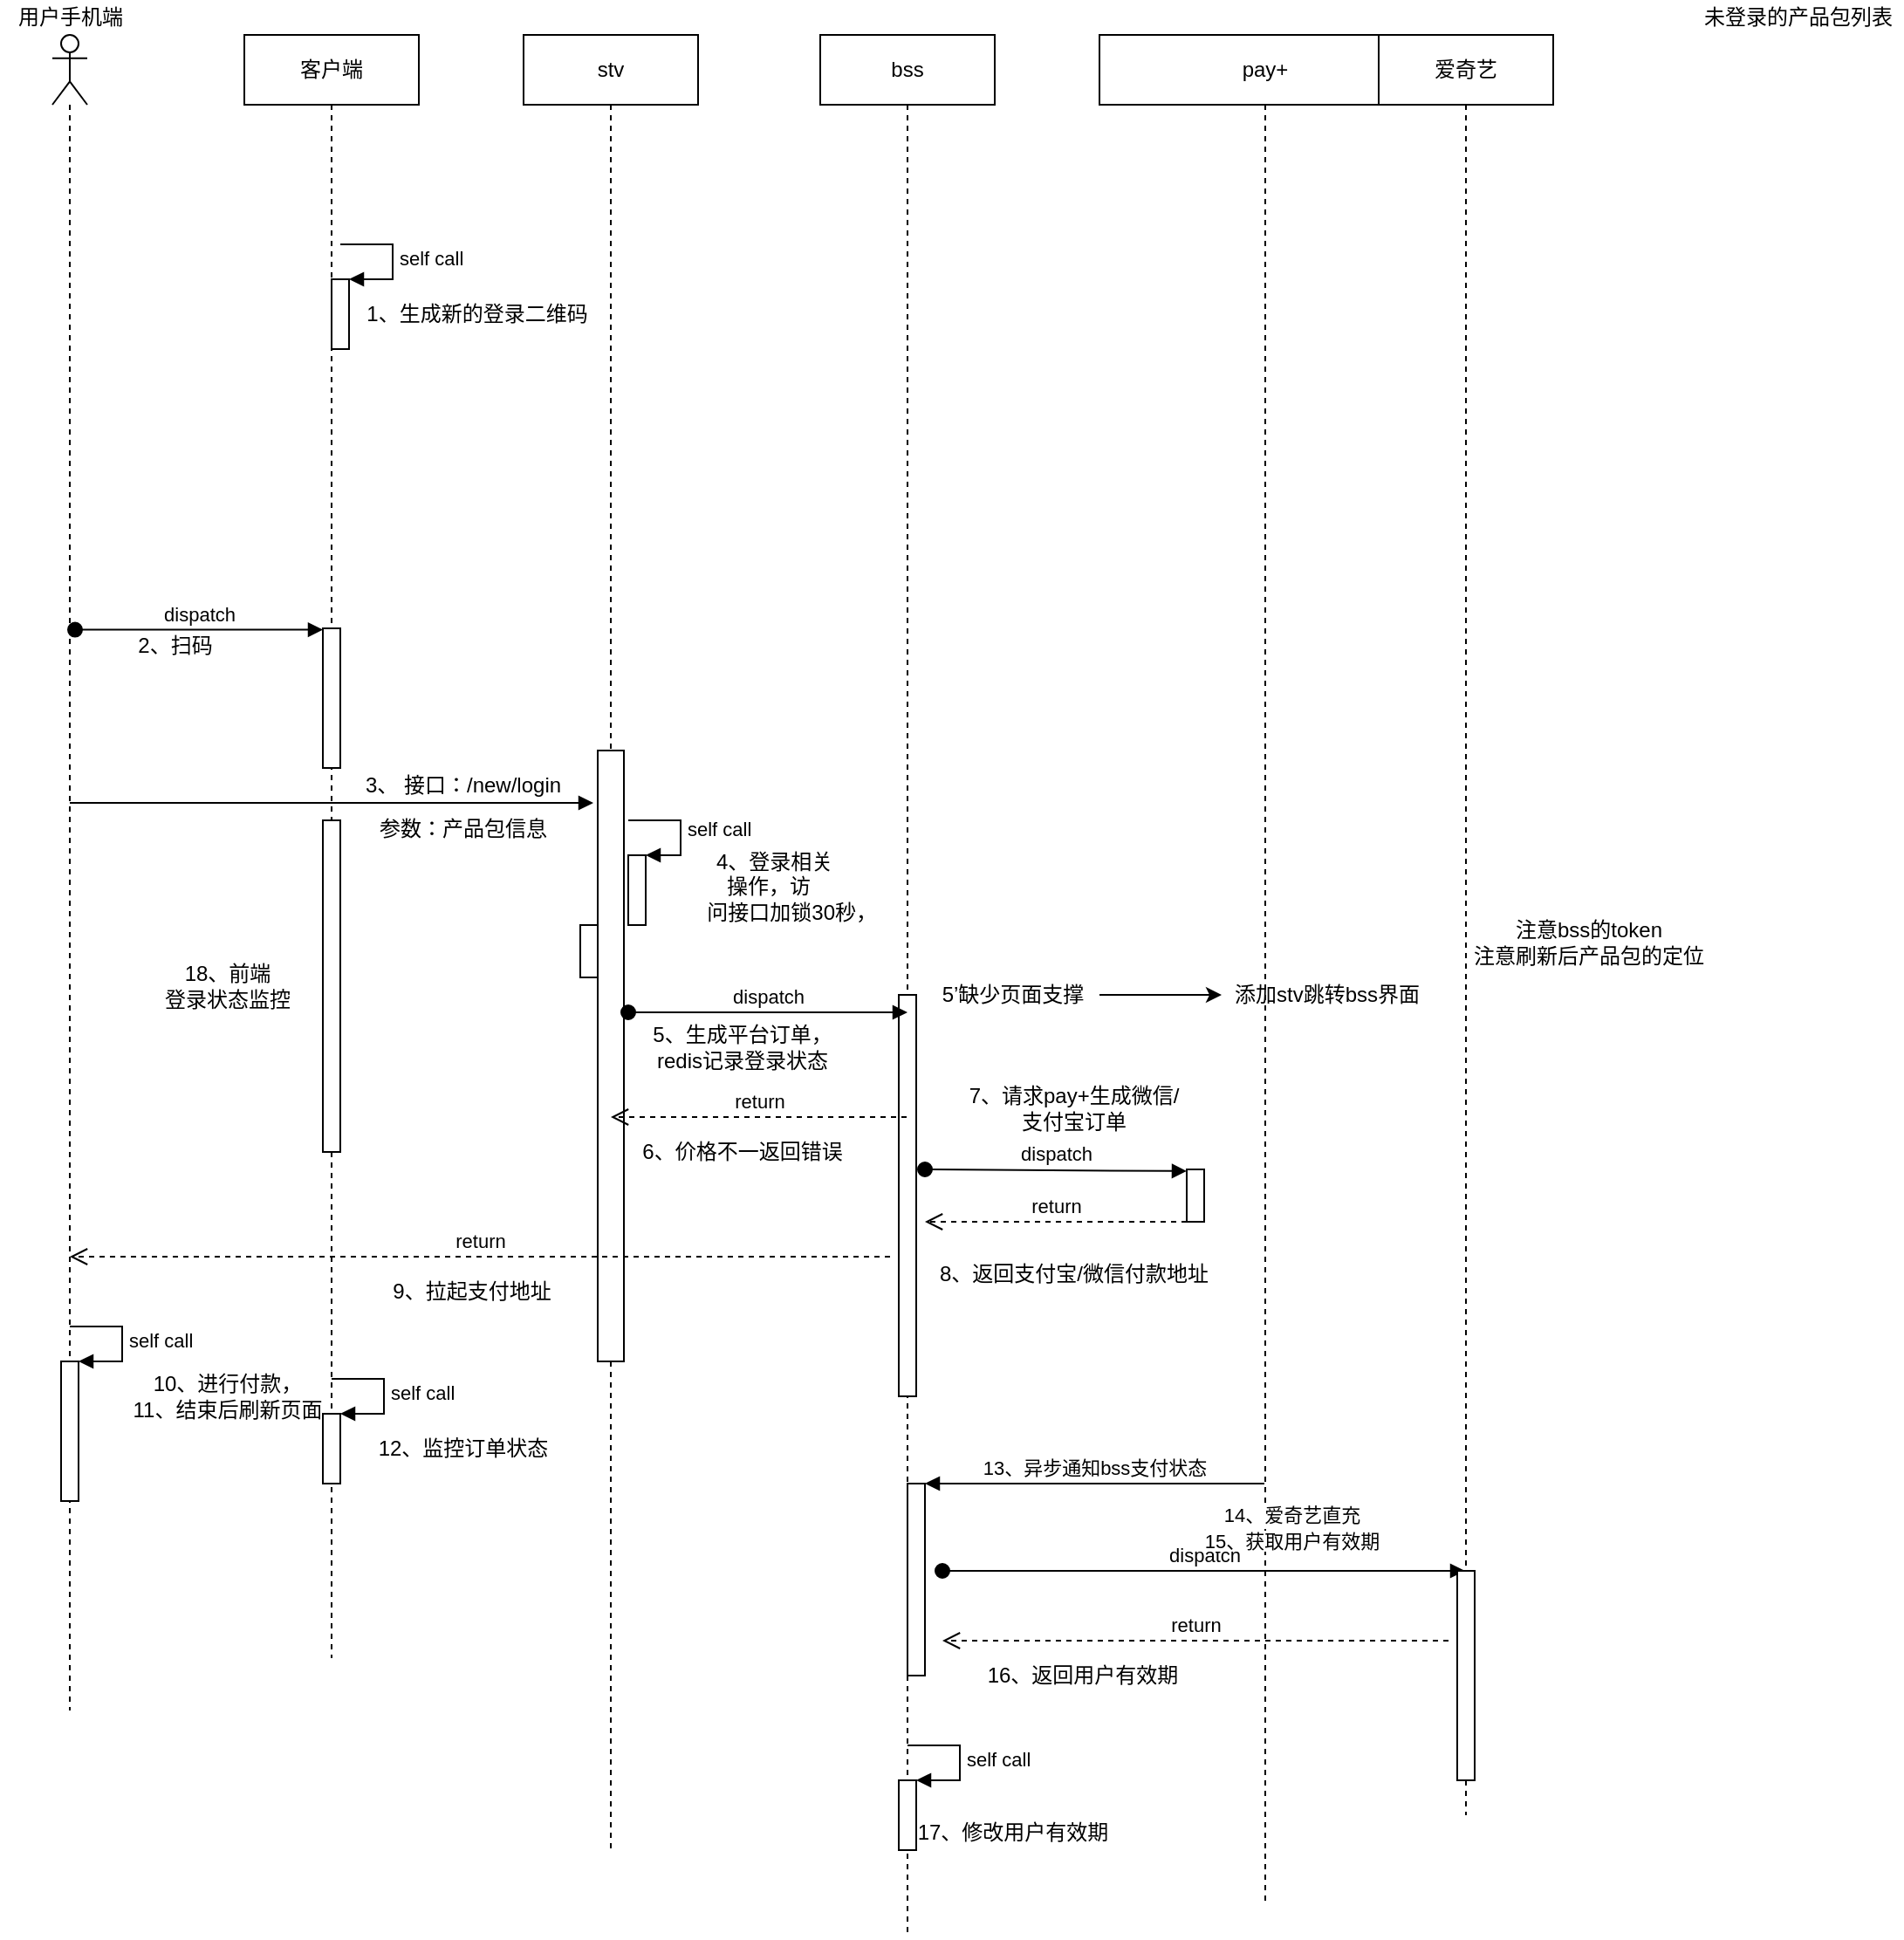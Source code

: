 <mxfile version="15.2.9" type="github"><diagram id="lCQWhGqB4WknLP3EKZgr" name="Page-1"><mxGraphModel dx="1022" dy="436" grid="1" gridSize="10" guides="1" tooltips="1" connect="1" arrows="1" fold="1" page="1" pageScale="1" pageWidth="1200" pageHeight="1920" math="0" shadow="0"><root><mxCell id="0"/><mxCell id="1" parent="0"/><mxCell id="JmUaEBKxIcPKZTg0p1bL-3" value="" style="shape=umlLifeline;participant=umlActor;perimeter=lifelinePerimeter;whiteSpace=wrap;html=1;container=1;collapsible=0;recursiveResize=0;verticalAlign=top;spacingTop=36;outlineConnect=0;" parent="1" vertex="1"><mxGeometry x="70" y="40" width="20" height="960" as="geometry"/></mxCell><mxCell id="JmUaEBKxIcPKZTg0p1bL-58" value="" style="html=1;points=[];perimeter=orthogonalPerimeter;" parent="JmUaEBKxIcPKZTg0p1bL-3" vertex="1"><mxGeometry x="5" y="760" width="10" height="80" as="geometry"/></mxCell><mxCell id="JmUaEBKxIcPKZTg0p1bL-59" value="self call" style="edgeStyle=orthogonalEdgeStyle;html=1;align=left;spacingLeft=2;endArrow=block;rounded=0;entryX=1;entryY=0;" parent="JmUaEBKxIcPKZTg0p1bL-3" target="JmUaEBKxIcPKZTg0p1bL-58" edge="1"><mxGeometry relative="1" as="geometry"><mxPoint x="10" y="740" as="sourcePoint"/><Array as="points"><mxPoint x="40" y="740"/></Array></mxGeometry></mxCell><mxCell id="JmUaEBKxIcPKZTg0p1bL-4" value="客户端" style="shape=umlLifeline;perimeter=lifelinePerimeter;whiteSpace=wrap;html=1;container=1;collapsible=0;recursiveResize=0;outlineConnect=0;" parent="1" vertex="1"><mxGeometry x="180" y="40" width="100" height="930" as="geometry"/></mxCell><mxCell id="JmUaEBKxIcPKZTg0p1bL-28" value="" style="html=1;points=[];perimeter=orthogonalPerimeter;" parent="JmUaEBKxIcPKZTg0p1bL-4" vertex="1"><mxGeometry x="45" y="450" width="10" height="190" as="geometry"/></mxCell><mxCell id="JmUaEBKxIcPKZTg0p1bL-62" value="" style="html=1;points=[];perimeter=orthogonalPerimeter;" parent="JmUaEBKxIcPKZTg0p1bL-4" vertex="1"><mxGeometry x="45" y="790" width="10" height="40" as="geometry"/></mxCell><mxCell id="JmUaEBKxIcPKZTg0p1bL-63" value="self call" style="edgeStyle=orthogonalEdgeStyle;html=1;align=left;spacingLeft=2;endArrow=block;rounded=0;entryX=1;entryY=0;" parent="JmUaEBKxIcPKZTg0p1bL-4" target="JmUaEBKxIcPKZTg0p1bL-62" edge="1"><mxGeometry relative="1" as="geometry"><mxPoint x="50" y="770" as="sourcePoint"/><Array as="points"><mxPoint x="80" y="770"/></Array></mxGeometry></mxCell><mxCell id="JmUaEBKxIcPKZTg0p1bL-77" value="" style="html=1;points=[];perimeter=orthogonalPerimeter;" parent="JmUaEBKxIcPKZTg0p1bL-4" vertex="1"><mxGeometry x="50" y="140" width="10" height="40" as="geometry"/></mxCell><mxCell id="JmUaEBKxIcPKZTg0p1bL-78" value="self call" style="edgeStyle=orthogonalEdgeStyle;html=1;align=left;spacingLeft=2;endArrow=block;rounded=0;entryX=1;entryY=0;" parent="JmUaEBKxIcPKZTg0p1bL-4" target="JmUaEBKxIcPKZTg0p1bL-77" edge="1"><mxGeometry relative="1" as="geometry"><mxPoint x="55" y="120" as="sourcePoint"/><Array as="points"><mxPoint x="85" y="120"/></Array></mxGeometry></mxCell><mxCell id="JmUaEBKxIcPKZTg0p1bL-80" value="" style="html=1;points=[];perimeter=orthogonalPerimeter;" parent="JmUaEBKxIcPKZTg0p1bL-4" vertex="1"><mxGeometry x="45" y="340" width="10" height="80" as="geometry"/></mxCell><mxCell id="JmUaEBKxIcPKZTg0p1bL-5" value="stv" style="shape=umlLifeline;perimeter=lifelinePerimeter;whiteSpace=wrap;html=1;container=1;collapsible=0;recursiveResize=0;outlineConnect=0;" parent="1" vertex="1"><mxGeometry x="340" y="40" width="100" height="1040" as="geometry"/></mxCell><mxCell id="JmUaEBKxIcPKZTg0p1bL-30" value="" style="html=1;points=[];perimeter=orthogonalPerimeter;fontFamily=Helvetica;fontSize=12;fontColor=#000000;align=center;strokeColor=#000000;fillColor=#ffffff;" parent="JmUaEBKxIcPKZTg0p1bL-5" vertex="1"><mxGeometry x="42.5" y="410" width="15" height="350" as="geometry"/></mxCell><mxCell id="JmUaEBKxIcPKZTg0p1bL-29" value="" style="html=1;verticalAlign=bottom;endArrow=block;" parent="JmUaEBKxIcPKZTg0p1bL-5" source="JmUaEBKxIcPKZTg0p1bL-3" edge="1"><mxGeometry width="80" relative="1" as="geometry"><mxPoint x="-105" y="440" as="sourcePoint"/><mxPoint x="40" y="440" as="targetPoint"/></mxGeometry></mxCell><mxCell id="JmUaEBKxIcPKZTg0p1bL-45" value="self call" style="edgeStyle=orthogonalEdgeStyle;html=1;align=left;spacingLeft=2;endArrow=block;rounded=0;entryX=1;entryY=0;" parent="JmUaEBKxIcPKZTg0p1bL-5" target="JmUaEBKxIcPKZTg0p1bL-44" edge="1"><mxGeometry relative="1" as="geometry"><mxPoint x="60" y="450" as="sourcePoint"/><Array as="points"><mxPoint x="90" y="450"/></Array></mxGeometry></mxCell><mxCell id="JmUaEBKxIcPKZTg0p1bL-44" value="" style="html=1;points=[];perimeter=orthogonalPerimeter;" parent="JmUaEBKxIcPKZTg0p1bL-5" vertex="1"><mxGeometry x="60" y="470" width="10" height="40" as="geometry"/></mxCell><mxCell id="JmUaEBKxIcPKZTg0p1bL-92" value="" style="html=1;points=[];perimeter=orthogonalPerimeter;" parent="JmUaEBKxIcPKZTg0p1bL-5" vertex="1"><mxGeometry x="32.5" y="510" width="10" height="30" as="geometry"/></mxCell><mxCell id="JmUaEBKxIcPKZTg0p1bL-6" value="bss" style="shape=umlLifeline;perimeter=lifelinePerimeter;whiteSpace=wrap;html=1;container=1;collapsible=0;recursiveResize=0;outlineConnect=0;" parent="1" vertex="1"><mxGeometry x="510" y="40" width="100" height="1090" as="geometry"/></mxCell><mxCell id="JmUaEBKxIcPKZTg0p1bL-47" value="" style="html=1;points=[];perimeter=orthogonalPerimeter;" parent="JmUaEBKxIcPKZTg0p1bL-6" vertex="1"><mxGeometry x="45" y="550" width="10" height="230" as="geometry"/></mxCell><mxCell id="JmUaEBKxIcPKZTg0p1bL-52" value="dispatch" style="html=1;verticalAlign=bottom;startArrow=oval;startFill=1;endArrow=block;startSize=8;" parent="JmUaEBKxIcPKZTg0p1bL-6" edge="1"><mxGeometry width="60" relative="1" as="geometry"><mxPoint x="-110" y="560" as="sourcePoint"/><mxPoint x="50" y="560" as="targetPoint"/></mxGeometry></mxCell><mxCell id="JmUaEBKxIcPKZTg0p1bL-65" value="" style="html=1;points=[];perimeter=orthogonalPerimeter;" parent="JmUaEBKxIcPKZTg0p1bL-6" vertex="1"><mxGeometry x="50" y="830" width="10" height="110" as="geometry"/></mxCell><mxCell id="JmUaEBKxIcPKZTg0p1bL-76" value="dispatch" style="html=1;verticalAlign=bottom;startArrow=oval;startFill=1;endArrow=block;startSize=8;entryX=0;entryY=0.033;entryDx=0;entryDy=0;entryPerimeter=0;" parent="JmUaEBKxIcPKZTg0p1bL-6" target="JmUaEBKxIcPKZTg0p1bL-51" edge="1"><mxGeometry width="60" relative="1" as="geometry"><mxPoint x="60" y="650" as="sourcePoint"/><mxPoint x="120" y="650" as="targetPoint"/></mxGeometry></mxCell><mxCell id="JmUaEBKxIcPKZTg0p1bL-86" value="dispatch" style="html=1;verticalAlign=bottom;startArrow=oval;startFill=1;endArrow=block;startSize=8;" parent="JmUaEBKxIcPKZTg0p1bL-6" target="JmUaEBKxIcPKZTg0p1bL-8" edge="1"><mxGeometry width="60" relative="1" as="geometry"><mxPoint x="70" y="880" as="sourcePoint"/><mxPoint x="130" y="880" as="targetPoint"/></mxGeometry></mxCell><mxCell id="JmUaEBKxIcPKZTg0p1bL-88" value="" style="html=1;points=[];perimeter=orthogonalPerimeter;" parent="JmUaEBKxIcPKZTg0p1bL-6" vertex="1"><mxGeometry x="45" y="1000" width="10" height="40" as="geometry"/></mxCell><mxCell id="JmUaEBKxIcPKZTg0p1bL-89" value="self call" style="edgeStyle=orthogonalEdgeStyle;html=1;align=left;spacingLeft=2;endArrow=block;rounded=0;entryX=1;entryY=0;" parent="JmUaEBKxIcPKZTg0p1bL-6" target="JmUaEBKxIcPKZTg0p1bL-88" edge="1"><mxGeometry relative="1" as="geometry"><mxPoint x="50" y="980" as="sourcePoint"/><Array as="points"><mxPoint x="80" y="980"/></Array></mxGeometry></mxCell><mxCell id="JmUaEBKxIcPKZTg0p1bL-7" value="pay+" style="shape=umlLifeline;perimeter=lifelinePerimeter;whiteSpace=wrap;html=1;container=1;collapsible=0;recursiveResize=0;outlineConnect=0;" parent="1" vertex="1"><mxGeometry x="670" y="40" width="190" height="1070" as="geometry"/></mxCell><mxCell id="JmUaEBKxIcPKZTg0p1bL-51" value="" style="html=1;points=[];perimeter=orthogonalPerimeter;" parent="JmUaEBKxIcPKZTg0p1bL-7" vertex="1"><mxGeometry x="50" y="650" width="10" height="30" as="geometry"/></mxCell><mxCell id="JmUaEBKxIcPKZTg0p1bL-94" value="添加stv跳转bss界面" style="text;html=1;align=center;verticalAlign=middle;resizable=0;points=[];autosize=1;strokeColor=none;fillColor=none;" parent="JmUaEBKxIcPKZTg0p1bL-7" vertex="1"><mxGeometry x="70" y="540" width="120" height="20" as="geometry"/></mxCell><mxCell id="JmUaEBKxIcPKZTg0p1bL-8" value="爱奇艺" style="shape=umlLifeline;perimeter=lifelinePerimeter;whiteSpace=wrap;html=1;container=1;collapsible=0;recursiveResize=0;outlineConnect=0;" parent="1" vertex="1"><mxGeometry x="830" y="40" width="100" height="1020" as="geometry"/></mxCell><mxCell id="JmUaEBKxIcPKZTg0p1bL-68" value="" style="html=1;points=[];perimeter=orthogonalPerimeter;" parent="JmUaEBKxIcPKZTg0p1bL-8" vertex="1"><mxGeometry x="45" y="880" width="10" height="120" as="geometry"/></mxCell><mxCell id="JmUaEBKxIcPKZTg0p1bL-9" value="用户手机端" style="text;html=1;align=center;verticalAlign=middle;resizable=0;points=[];autosize=1;strokeColor=none;fillColor=none;" parent="1" vertex="1"><mxGeometry x="40" y="20" width="80" height="20" as="geometry"/></mxCell><mxCell id="JmUaEBKxIcPKZTg0p1bL-31" value="未登录的产品包列表" style="text;html=1;align=center;verticalAlign=middle;resizable=0;points=[];autosize=1;strokeColor=none;fillColor=none;" parent="1" vertex="1"><mxGeometry x="1010" y="20" width="120" height="20" as="geometry"/></mxCell><mxCell id="JmUaEBKxIcPKZTg0p1bL-35" value="参数：产品包信息" style="text;html=1;align=center;verticalAlign=middle;resizable=0;points=[];autosize=1;strokeColor=none;fillColor=none;" parent="1" vertex="1"><mxGeometry x="250" y="485" width="110" height="20" as="geometry"/></mxCell><mxCell id="JmUaEBKxIcPKZTg0p1bL-36" value="&amp;nbsp; 4、登录相关&lt;br&gt;操作，访&lt;br&gt;&amp;nbsp; &amp;nbsp; &amp;nbsp; &amp;nbsp; 问接口加锁30秒，&lt;br&gt;&amp;nbsp; &amp;nbsp; &amp;nbsp; &amp;nbsp;" style="text;html=1;align=center;verticalAlign=middle;resizable=0;points=[];autosize=1;strokeColor=none;fillColor=none;" parent="1" vertex="1"><mxGeometry x="410" y="505" width="140" height="60" as="geometry"/></mxCell><mxCell id="JmUaEBKxIcPKZTg0p1bL-50" value="7、请求pay+生成微信/&lt;br&gt;支付宝订单" style="text;html=1;align=center;verticalAlign=middle;resizable=0;points=[];autosize=1;strokeColor=none;fillColor=none;" parent="1" vertex="1"><mxGeometry x="585" y="640" width="140" height="30" as="geometry"/></mxCell><mxCell id="JmUaEBKxIcPKZTg0p1bL-53" value="5、生成平台订单，&lt;br&gt;redis记录登录状态" style="text;html=1;align=center;verticalAlign=middle;resizable=0;points=[];autosize=1;strokeColor=none;fillColor=none;" parent="1" vertex="1"><mxGeometry x="405" y="605" width="120" height="30" as="geometry"/></mxCell><mxCell id="JmUaEBKxIcPKZTg0p1bL-54" value="return" style="html=1;verticalAlign=bottom;endArrow=open;dashed=1;endSize=8;" parent="1" edge="1"><mxGeometry relative="1" as="geometry"><mxPoint x="720" y="720" as="sourcePoint"/><mxPoint x="570" y="720" as="targetPoint"/></mxGeometry></mxCell><mxCell id="JmUaEBKxIcPKZTg0p1bL-55" value="8、返回支付宝/微信付款地址" style="text;html=1;align=center;verticalAlign=middle;resizable=0;points=[];autosize=1;strokeColor=none;fillColor=none;" parent="1" vertex="1"><mxGeometry x="570" y="740" width="170" height="20" as="geometry"/></mxCell><mxCell id="JmUaEBKxIcPKZTg0p1bL-56" value="return" style="html=1;verticalAlign=bottom;endArrow=open;dashed=1;endSize=8;" parent="1" target="JmUaEBKxIcPKZTg0p1bL-3" edge="1"><mxGeometry relative="1" as="geometry"><mxPoint x="550" y="740" as="sourcePoint"/><mxPoint x="470" y="740" as="targetPoint"/></mxGeometry></mxCell><mxCell id="JmUaEBKxIcPKZTg0p1bL-57" value="9、拉起支付地址" style="text;html=1;align=center;verticalAlign=middle;resizable=0;points=[];autosize=1;strokeColor=none;fillColor=none;" parent="1" vertex="1"><mxGeometry x="255" y="750" width="110" height="20" as="geometry"/></mxCell><mxCell id="JmUaEBKxIcPKZTg0p1bL-60" value="10、进行付款，&lt;br&gt;11、结束后刷新页面" style="text;html=1;align=center;verticalAlign=middle;resizable=0;points=[];autosize=1;strokeColor=none;fillColor=none;" parent="1" vertex="1"><mxGeometry x="110" y="805" width="120" height="30" as="geometry"/></mxCell><mxCell id="JmUaEBKxIcPKZTg0p1bL-64" value="12、监控订单状态" style="text;html=1;align=center;verticalAlign=middle;resizable=0;points=[];autosize=1;strokeColor=none;fillColor=none;" parent="1" vertex="1"><mxGeometry x="250" y="840" width="110" height="20" as="geometry"/></mxCell><mxCell id="JmUaEBKxIcPKZTg0p1bL-66" value="13、异步通知bss支付状态" style="html=1;verticalAlign=bottom;endArrow=block;entryX=1;entryY=0;" parent="1" source="JmUaEBKxIcPKZTg0p1bL-7" target="JmUaEBKxIcPKZTg0p1bL-65" edge="1"><mxGeometry relative="1" as="geometry"><mxPoint x="630" y="870" as="sourcePoint"/></mxGeometry></mxCell><mxCell id="JmUaEBKxIcPKZTg0p1bL-73" value="return" style="html=1;verticalAlign=bottom;endArrow=open;dashed=1;endSize=8;" parent="1" source="JmUaEBKxIcPKZTg0p1bL-6" edge="1"><mxGeometry relative="1" as="geometry"><mxPoint x="550" y="680" as="sourcePoint"/><mxPoint x="390" y="660" as="targetPoint"/><Array as="points"><mxPoint x="430" y="660"/></Array></mxGeometry></mxCell><mxCell id="JmUaEBKxIcPKZTg0p1bL-75" value="6、价格不一返回错误" style="text;html=1;align=center;verticalAlign=middle;resizable=0;points=[];autosize=1;strokeColor=none;fillColor=none;" parent="1" vertex="1"><mxGeometry x="400" y="670" width="130" height="20" as="geometry"/></mxCell><mxCell id="JmUaEBKxIcPKZTg0p1bL-79" value="1、生成新的登录二维码" style="text;html=1;align=center;verticalAlign=middle;resizable=0;points=[];autosize=1;strokeColor=none;fillColor=none;" parent="1" vertex="1"><mxGeometry x="242.5" y="190" width="140" height="20" as="geometry"/></mxCell><mxCell id="JmUaEBKxIcPKZTg0p1bL-81" value="dispatch" style="html=1;verticalAlign=bottom;startArrow=oval;endArrow=block;startSize=8;exitX=0.65;exitY=0.355;exitDx=0;exitDy=0;exitPerimeter=0;" parent="1" source="JmUaEBKxIcPKZTg0p1bL-3" target="JmUaEBKxIcPKZTg0p1bL-80" edge="1"><mxGeometry relative="1" as="geometry"><mxPoint x="165" y="380" as="sourcePoint"/></mxGeometry></mxCell><mxCell id="JmUaEBKxIcPKZTg0p1bL-82" value="2、扫码" style="text;html=1;align=center;verticalAlign=middle;resizable=0;points=[];autosize=1;strokeColor=none;fillColor=none;" parent="1" vertex="1"><mxGeometry x="110" y="380" width="60" height="20" as="geometry"/></mxCell><mxCell id="JmUaEBKxIcPKZTg0p1bL-32" value="3、 接口：/new/login" style="text;html=1;align=center;verticalAlign=middle;resizable=0;points=[];autosize=1;strokeColor=none;fillColor=none;" parent="1" vertex="1"><mxGeometry x="240" y="460" width="130" height="20" as="geometry"/></mxCell><mxCell id="JmUaEBKxIcPKZTg0p1bL-43" value="18、前端&lt;br&gt;登录状态监控" style="text;html=1;align=center;verticalAlign=middle;resizable=0;points=[];autosize=1;strokeColor=none;fillColor=none;" parent="1" vertex="1"><mxGeometry x="125" y="570" width="90" height="30" as="geometry"/></mxCell><mxCell id="JmUaEBKxIcPKZTg0p1bL-84" value="return" style="html=1;verticalAlign=bottom;endArrow=open;dashed=1;endSize=8;" parent="1" edge="1"><mxGeometry relative="1" as="geometry"><mxPoint x="870" y="960" as="sourcePoint"/><mxPoint x="580" y="960" as="targetPoint"/></mxGeometry></mxCell><mxCell id="JmUaEBKxIcPKZTg0p1bL-85" value="&lt;span style=&quot;font-size: 11px ; background-color: rgb(255 , 255 , 255)&quot;&gt;14、爱奇艺直充&lt;/span&gt;&lt;br style=&quot;font-size: 11px&quot;&gt;&lt;span style=&quot;font-size: 11px ; background-color: rgb(255 , 255 , 255)&quot;&gt;15、获取用户有效期&lt;/span&gt;" style="text;html=1;align=center;verticalAlign=middle;resizable=0;points=[];autosize=1;strokeColor=none;fillColor=none;" parent="1" vertex="1"><mxGeometry x="720" y="880" width="120" height="30" as="geometry"/></mxCell><mxCell id="JmUaEBKxIcPKZTg0p1bL-87" value="16、返回用户有效期" style="text;html=1;align=center;verticalAlign=middle;resizable=0;points=[];autosize=1;strokeColor=none;fillColor=none;" parent="1" vertex="1"><mxGeometry x="600" y="970" width="120" height="20" as="geometry"/></mxCell><mxCell id="JmUaEBKxIcPKZTg0p1bL-91" value="17、修改用户有效期" style="text;html=1;align=center;verticalAlign=middle;resizable=0;points=[];autosize=1;strokeColor=none;fillColor=none;" parent="1" vertex="1"><mxGeometry x="560" y="1060" width="120" height="20" as="geometry"/></mxCell><mxCell id="JmUaEBKxIcPKZTg0p1bL-95" value="" style="edgeStyle=orthogonalEdgeStyle;rounded=0;orthogonalLoop=1;jettySize=auto;html=1;" parent="1" source="JmUaEBKxIcPKZTg0p1bL-93" target="JmUaEBKxIcPKZTg0p1bL-94" edge="1"><mxGeometry relative="1" as="geometry"/></mxCell><mxCell id="JmUaEBKxIcPKZTg0p1bL-93" value="5’缺少页面支撑" style="text;html=1;align=center;verticalAlign=middle;resizable=0;points=[];autosize=1;strokeColor=none;fillColor=none;" parent="1" vertex="1"><mxGeometry x="570" y="580" width="100" height="20" as="geometry"/></mxCell><mxCell id="JmUaEBKxIcPKZTg0p1bL-96" value="注意bss的token&lt;br&gt;注意刷新后产品包的定位" style="text;html=1;align=center;verticalAlign=middle;resizable=0;points=[];autosize=1;strokeColor=none;fillColor=none;" parent="1" vertex="1"><mxGeometry x="875" y="545" width="150" height="30" as="geometry"/></mxCell></root></mxGraphModel></diagram></mxfile>